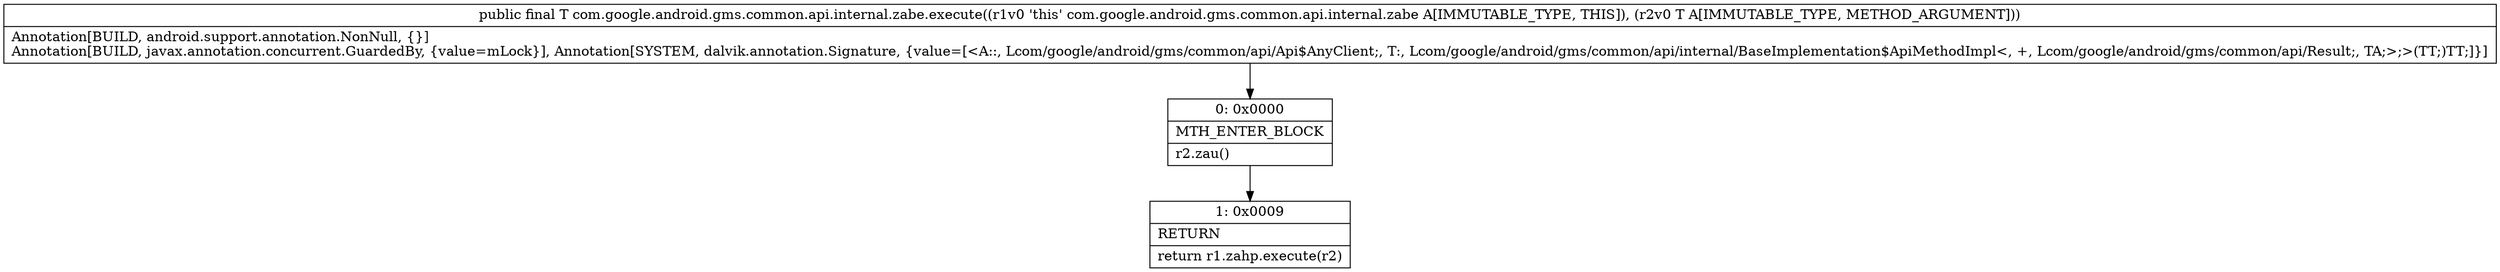 digraph "CFG forcom.google.android.gms.common.api.internal.zabe.execute(Lcom\/google\/android\/gms\/common\/api\/internal\/BaseImplementation$ApiMethodImpl;)Lcom\/google\/android\/gms\/common\/api\/internal\/BaseImplementation$ApiMethodImpl;" {
Node_0 [shape=record,label="{0\:\ 0x0000|MTH_ENTER_BLOCK\l|r2.zau()\l}"];
Node_1 [shape=record,label="{1\:\ 0x0009|RETURN\l|return r1.zahp.execute(r2)\l}"];
MethodNode[shape=record,label="{public final T com.google.android.gms.common.api.internal.zabe.execute((r1v0 'this' com.google.android.gms.common.api.internal.zabe A[IMMUTABLE_TYPE, THIS]), (r2v0 T A[IMMUTABLE_TYPE, METHOD_ARGUMENT]))  | Annotation[BUILD, android.support.annotation.NonNull, \{\}]\lAnnotation[BUILD, javax.annotation.concurrent.GuardedBy, \{value=mLock\}], Annotation[SYSTEM, dalvik.annotation.Signature, \{value=[\<A::, Lcom\/google\/android\/gms\/common\/api\/Api$AnyClient;, T:, Lcom\/google\/android\/gms\/common\/api\/internal\/BaseImplementation$ApiMethodImpl\<, +, Lcom\/google\/android\/gms\/common\/api\/Result;, TA;\>;\>(TT;)TT;]\}]\l}"];
MethodNode -> Node_0;
Node_0 -> Node_1;
}


